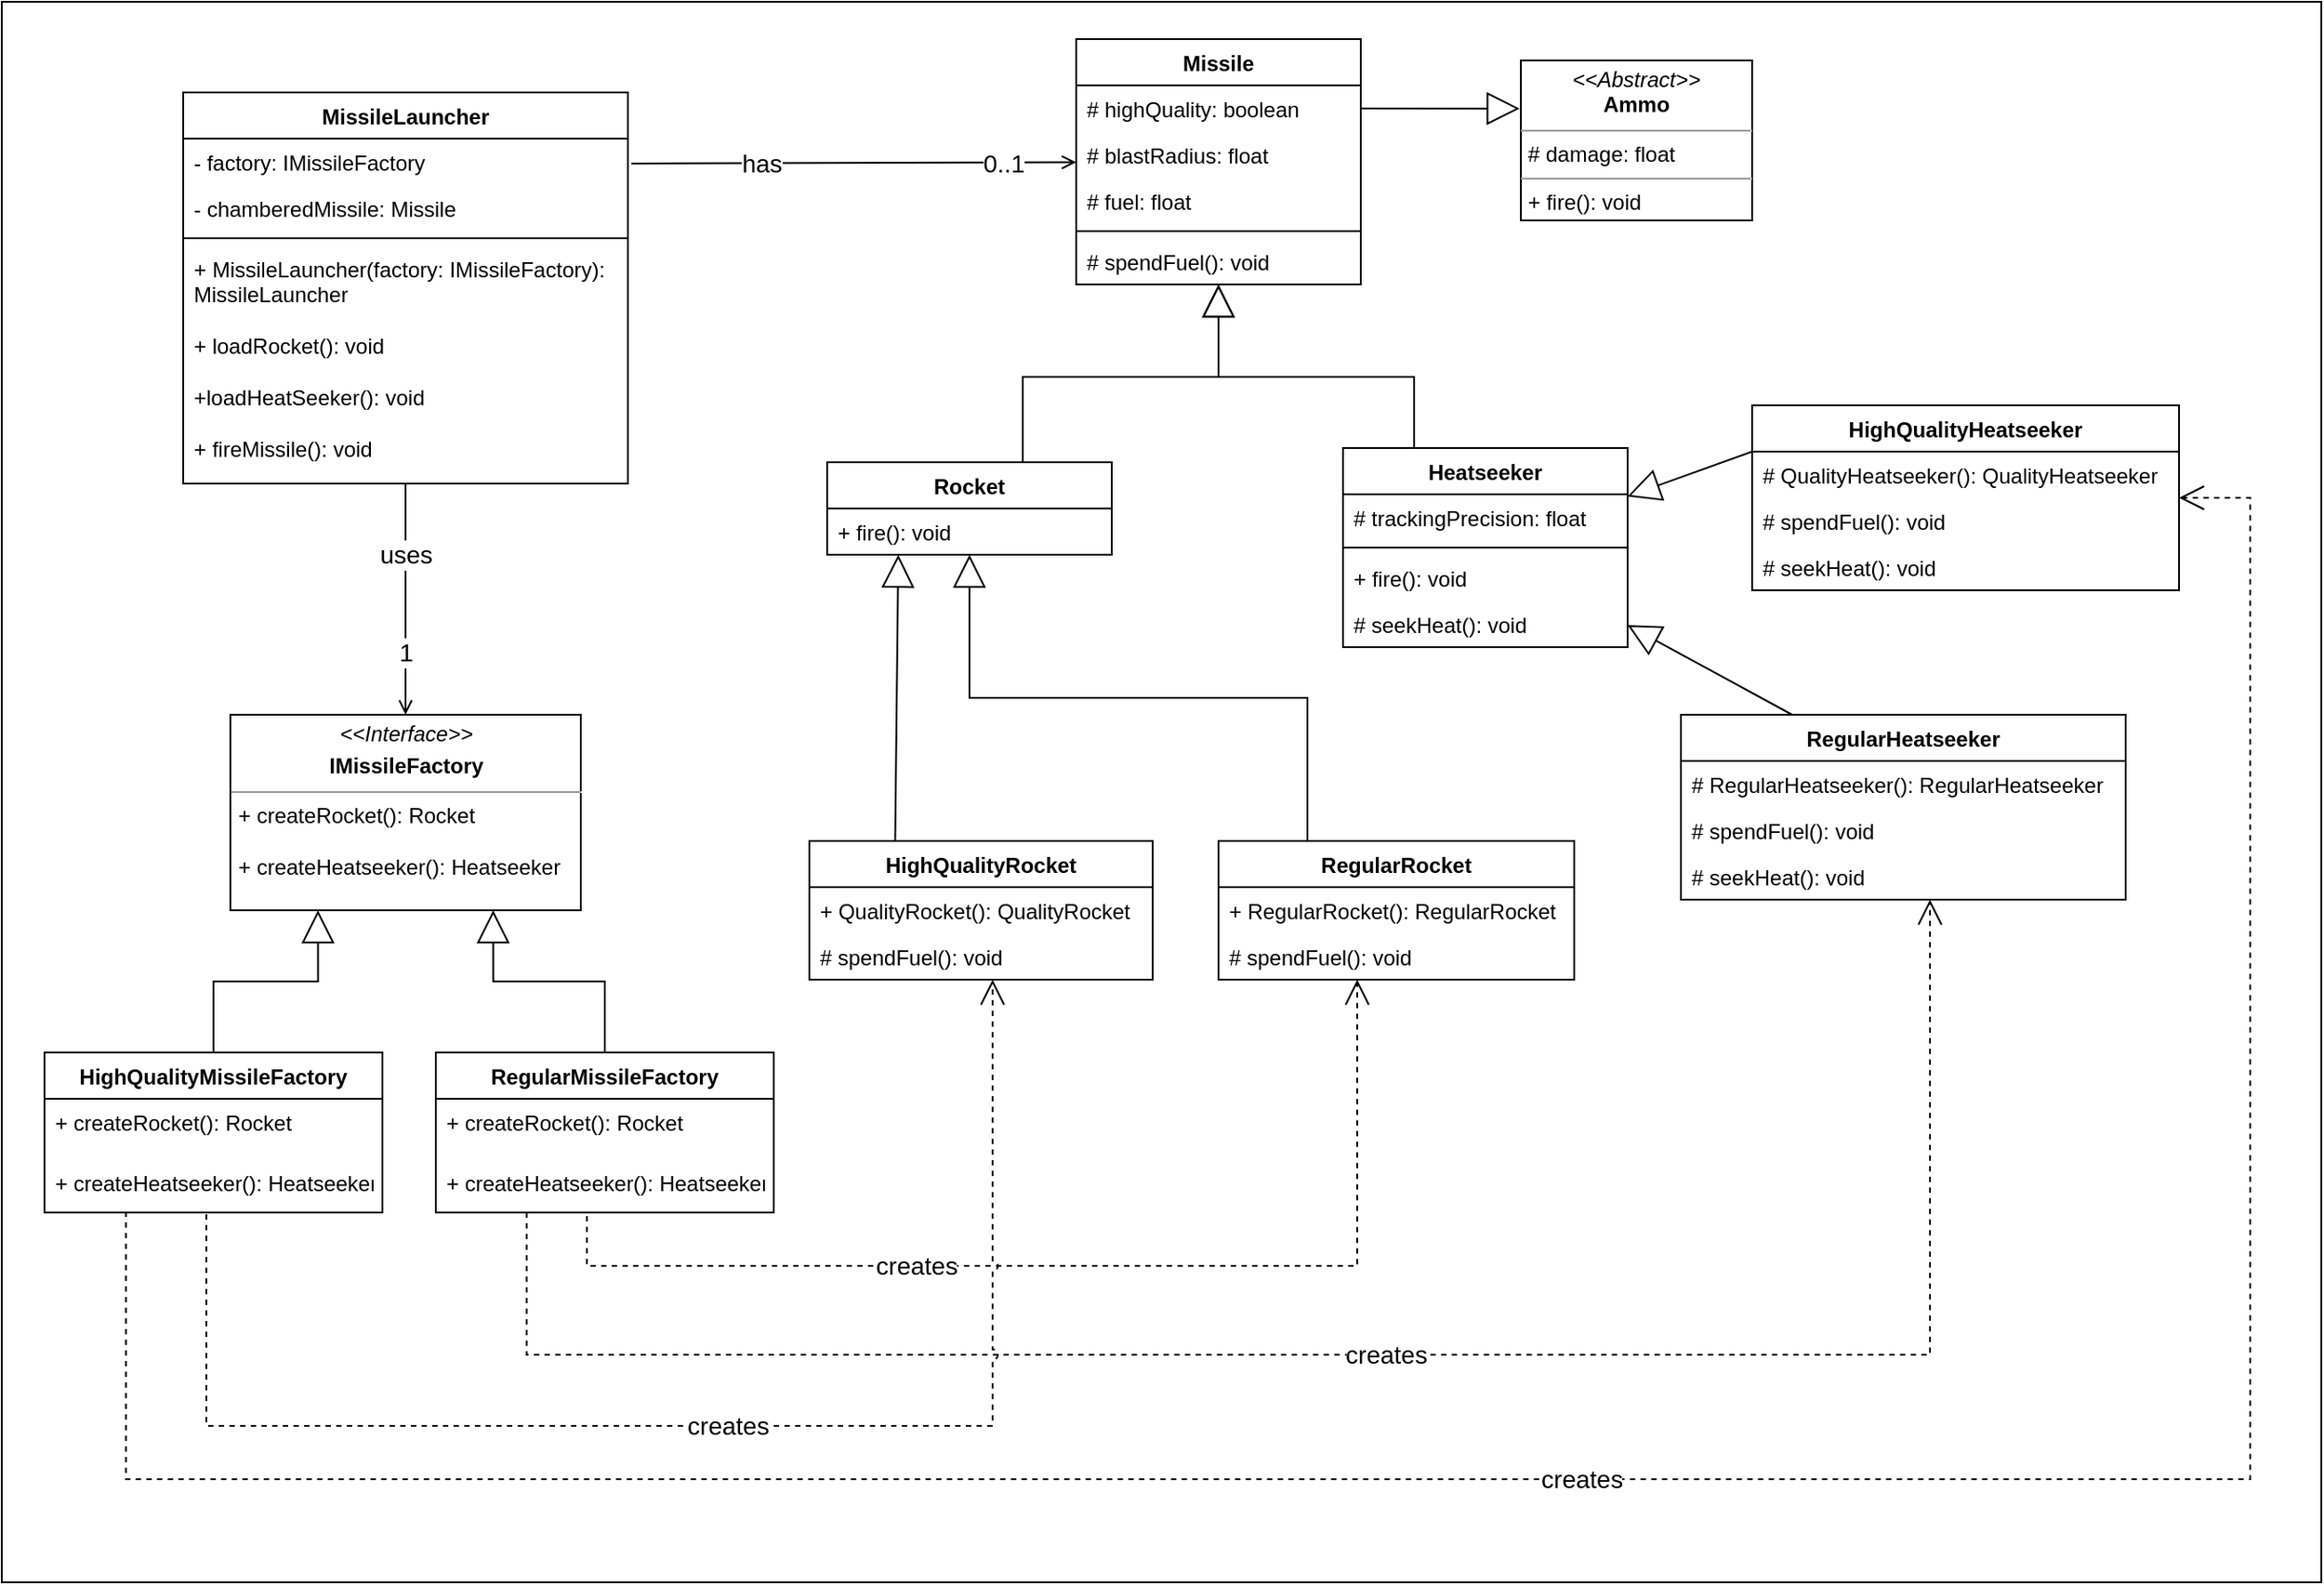 <mxfile version="20.6.2" type="device"><diagram id="tEqCAqGiYgct6IG9XzjB" name="Page-1"><mxGraphModel dx="1213" dy="709" grid="1" gridSize="10" guides="1" tooltips="1" connect="1" arrows="1" fold="1" page="1" pageScale="1" pageWidth="850" pageHeight="1100" math="0" shadow="0"><root><mxCell id="0"/><mxCell id="1" parent="0"/><mxCell id="qeMUWzReOWX6yZacFZf4-1" value="" style="rounded=0;whiteSpace=wrap;html=1;" parent="1" vertex="1"><mxGeometry x="6" y="39" width="1304" height="889" as="geometry"/></mxCell><mxCell id="0I9FVc4rwy6p3UVi5lSF-30" style="edgeStyle=orthogonalEdgeStyle;rounded=0;orthogonalLoop=1;jettySize=auto;html=1;entryX=0.5;entryY=0;entryDx=0;entryDy=0;endArrow=open;endFill=0;fontSize=14;" parent="1" source="0I9FVc4rwy6p3UVi5lSF-1" target="0I9FVc4rwy6p3UVi5lSF-5" edge="1"><mxGeometry relative="1" as="geometry"/></mxCell><mxCell id="0I9FVc4rwy6p3UVi5lSF-32" value="&lt;font style=&quot;font-size: 14px;&quot;&gt;uses&lt;/font&gt;" style="edgeLabel;html=1;align=center;verticalAlign=middle;resizable=0;points=[];" parent="0I9FVc4rwy6p3UVi5lSF-30" vertex="1" connectable="0"><mxGeometry x="-0.262" y="3" relative="1" as="geometry"><mxPoint x="-3" y="-8" as="offset"/></mxGeometry></mxCell><mxCell id="0I9FVc4rwy6p3UVi5lSF-33" value="&lt;font style=&quot;font-size: 14px;&quot;&gt;1&lt;/font&gt;" style="edgeLabel;html=1;align=center;verticalAlign=middle;resizable=0;points=[];" parent="0I9FVc4rwy6p3UVi5lSF-30" vertex="1" connectable="0"><mxGeometry x="0.604" y="2" relative="1" as="geometry"><mxPoint x="-2" y="-10" as="offset"/></mxGeometry></mxCell><mxCell id="0I9FVc4rwy6p3UVi5lSF-1" value="MissileLauncher" style="swimlane;fontStyle=1;align=center;verticalAlign=top;childLayout=stackLayout;horizontal=1;startSize=26;horizontalStack=0;resizeParent=1;resizeParentMax=0;resizeLast=0;collapsible=1;marginBottom=0;" parent="1" vertex="1"><mxGeometry x="108" y="90" width="250" height="220" as="geometry"/></mxCell><mxCell id="0I9FVc4rwy6p3UVi5lSF-6" value="- factory: IMissileFactory" style="text;strokeColor=none;fillColor=none;align=left;verticalAlign=top;spacingLeft=4;spacingRight=4;overflow=hidden;rotatable=0;points=[[0,0.5],[1,0.5]];portConstraint=eastwest;" parent="0I9FVc4rwy6p3UVi5lSF-1" vertex="1"><mxGeometry y="26" width="250" height="26" as="geometry"/></mxCell><mxCell id="0I9FVc4rwy6p3UVi5lSF-2" value="- chamberedMissile: Missile" style="text;strokeColor=none;fillColor=none;align=left;verticalAlign=top;spacingLeft=4;spacingRight=4;overflow=hidden;rotatable=0;points=[[0,0.5],[1,0.5]];portConstraint=eastwest;" parent="0I9FVc4rwy6p3UVi5lSF-1" vertex="1"><mxGeometry y="52" width="250" height="26" as="geometry"/></mxCell><mxCell id="0I9FVc4rwy6p3UVi5lSF-3" value="" style="line;strokeWidth=1;fillColor=none;align=left;verticalAlign=middle;spacingTop=-1;spacingLeft=3;spacingRight=3;rotatable=0;labelPosition=right;points=[];portConstraint=eastwest;strokeColor=inherit;" parent="0I9FVc4rwy6p3UVi5lSF-1" vertex="1"><mxGeometry y="78" width="250" height="8" as="geometry"/></mxCell><mxCell id="0I9FVc4rwy6p3UVi5lSF-4" value="+ MissileLauncher(factory: IMissileFactory): MissileLauncher&#10;&#10;+ loadRocket(): void&#10;&#10;+loadHeatSeeker(): void&#10;&#10;+ fireMissile(): void" style="text;strokeColor=none;fillColor=none;align=left;verticalAlign=top;spacingLeft=4;spacingRight=4;overflow=hidden;rotatable=0;points=[[0,0.5],[1,0.5]];portConstraint=eastwest;whiteSpace=wrap;" parent="0I9FVc4rwy6p3UVi5lSF-1" vertex="1"><mxGeometry y="86" width="250" height="134" as="geometry"/></mxCell><mxCell id="0I9FVc4rwy6p3UVi5lSF-5" value="&lt;p style=&quot;margin:0px;margin-top:4px;text-align:center;&quot;&gt;&lt;i&gt;&amp;lt;&amp;lt;Interface&amp;gt;&amp;gt;&lt;/i&gt;&lt;/p&gt;&lt;p style=&quot;margin:0px;margin-top:4px;text-align:center;&quot;&gt;&lt;b&gt;IMissileFactory&lt;/b&gt;&lt;/p&gt;&lt;hr size=&quot;1&quot;&gt;&lt;p style=&quot;margin:0px;margin-left:4px;&quot;&gt;&lt;span style=&quot;background-color: initial;&quot;&gt;+ createRocket(): Rocket&lt;/span&gt;&lt;br&gt;&lt;/p&gt;&lt;p style=&quot;margin:0px;margin-left:4px;&quot;&gt;&lt;span style=&quot;background-color: initial;&quot;&gt;&lt;br&gt;&lt;/span&gt;&lt;/p&gt;&lt;p style=&quot;margin:0px;margin-left:4px;&quot;&gt;+ createHeatseeker(): Heatseeker&lt;/p&gt;" style="verticalAlign=top;align=left;overflow=fill;fontSize=12;fontFamily=Helvetica;html=1;" parent="1" vertex="1"><mxGeometry x="134.5" y="440" width="197" height="110" as="geometry"/></mxCell><mxCell id="0I9FVc4rwy6p3UVi5lSF-14" style="rounded=0;orthogonalLoop=1;jettySize=auto;html=1;endArrow=open;endFill=0;fontSize=14;" parent="1" target="chG0l1KRnFw4DAxJOGtz-1" edge="1"><mxGeometry relative="1" as="geometry"><mxPoint x="360" y="130" as="sourcePoint"/><mxPoint x="590.0" y="130" as="targetPoint"/></mxGeometry></mxCell><mxCell id="0I9FVc4rwy6p3UVi5lSF-28" value="&lt;font style=&quot;font-size: 14px;&quot;&gt;has&lt;/font&gt;" style="edgeLabel;html=1;align=center;verticalAlign=middle;resizable=0;points=[];" parent="0I9FVc4rwy6p3UVi5lSF-14" vertex="1" connectable="0"><mxGeometry x="-0.316" relative="1" as="geometry"><mxPoint x="-13" as="offset"/></mxGeometry></mxCell><mxCell id="0I9FVc4rwy6p3UVi5lSF-41" value="&lt;font style=&quot;font-size: 14px;&quot;&gt;0..1&lt;/font&gt;" style="edgeLabel;html=1;align=center;verticalAlign=middle;resizable=0;points=[];" parent="0I9FVc4rwy6p3UVi5lSF-14" vertex="1" connectable="0"><mxGeometry x="0.843" relative="1" as="geometry"><mxPoint x="-22" as="offset"/></mxGeometry></mxCell><mxCell id="0I9FVc4rwy6p3UVi5lSF-18" value="HighQualityMissileFactory" style="swimlane;fontStyle=1;align=center;verticalAlign=top;childLayout=stackLayout;horizontal=1;startSize=26;horizontalStack=0;resizeParent=1;resizeParentMax=0;resizeLast=0;collapsible=1;marginBottom=0;" parent="1" vertex="1"><mxGeometry x="30" y="630" width="190" height="90" as="geometry"/></mxCell><mxCell id="0I9FVc4rwy6p3UVi5lSF-21" value="+ createRocket(): Rocket" style="text;strokeColor=none;fillColor=none;align=left;verticalAlign=top;spacingLeft=4;spacingRight=4;overflow=hidden;rotatable=0;points=[[0,0.5],[1,0.5]];portConstraint=eastwest;" parent="0I9FVc4rwy6p3UVi5lSF-18" vertex="1"><mxGeometry y="26" width="190" height="34" as="geometry"/></mxCell><mxCell id="0I9FVc4rwy6p3UVi5lSF-65" value="+ createHeatseeker(): Heatseeker" style="text;strokeColor=none;fillColor=none;align=left;verticalAlign=top;spacingLeft=4;spacingRight=4;overflow=hidden;rotatable=0;points=[[0,0.5],[1,0.5]];portConstraint=eastwest;" parent="0I9FVc4rwy6p3UVi5lSF-18" vertex="1"><mxGeometry y="60" width="190" height="30" as="geometry"/></mxCell><mxCell id="0I9FVc4rwy6p3UVi5lSF-22" value="RegularMissileFactory" style="swimlane;fontStyle=1;align=center;verticalAlign=top;childLayout=stackLayout;horizontal=1;startSize=26;horizontalStack=0;resizeParent=1;resizeParentMax=0;resizeLast=0;collapsible=1;marginBottom=0;" parent="1" vertex="1"><mxGeometry x="250" y="630" width="190" height="90" as="geometry"/></mxCell><mxCell id="0I9FVc4rwy6p3UVi5lSF-25" value="+ createRocket(): Rocket&#10;" style="text;strokeColor=none;fillColor=none;align=left;verticalAlign=top;spacingLeft=4;spacingRight=4;overflow=hidden;rotatable=0;points=[[0,0.5],[1,0.5]];portConstraint=eastwest;" parent="0I9FVc4rwy6p3UVi5lSF-22" vertex="1"><mxGeometry y="26" width="190" height="34" as="geometry"/></mxCell><mxCell id="0I9FVc4rwy6p3UVi5lSF-64" value="+ createHeatseeker(): Heatseeker" style="text;strokeColor=none;fillColor=none;align=left;verticalAlign=top;spacingLeft=4;spacingRight=4;overflow=hidden;rotatable=0;points=[[0,0.5],[1,0.5]];portConstraint=eastwest;" parent="0I9FVc4rwy6p3UVi5lSF-22" vertex="1"><mxGeometry y="60" width="190" height="30" as="geometry"/></mxCell><mxCell id="0I9FVc4rwy6p3UVi5lSF-26" value="" style="endArrow=block;endSize=16;endFill=0;html=1;rounded=0;exitX=0.5;exitY=0;exitDx=0;exitDy=0;entryX=0.25;entryY=1;entryDx=0;entryDy=0;edgeStyle=orthogonalEdgeStyle;" parent="1" source="0I9FVc4rwy6p3UVi5lSF-18" target="0I9FVc4rwy6p3UVi5lSF-5" edge="1"><mxGeometry width="160" relative="1" as="geometry"><mxPoint x="198" y="510" as="sourcePoint"/><mxPoint x="358" y="510" as="targetPoint"/></mxGeometry></mxCell><mxCell id="0I9FVc4rwy6p3UVi5lSF-27" value="" style="endArrow=block;endSize=16;endFill=0;html=1;rounded=0;exitX=0.5;exitY=0;exitDx=0;exitDy=0;entryX=0.75;entryY=1;entryDx=0;entryDy=0;edgeStyle=orthogonalEdgeStyle;" parent="1" source="0I9FVc4rwy6p3UVi5lSF-22" target="0I9FVc4rwy6p3UVi5lSF-5" edge="1"><mxGeometry width="160" relative="1" as="geometry"><mxPoint x="198" y="510" as="sourcePoint"/><mxPoint x="358" y="510" as="targetPoint"/></mxGeometry></mxCell><mxCell id="0I9FVc4rwy6p3UVi5lSF-36" value="&lt;p style=&quot;margin:0px;margin-top:4px;text-align:center;&quot;&gt;&lt;i&gt;&amp;lt;&amp;lt;Abstract&amp;gt;&amp;gt;&lt;/i&gt;&lt;br&gt;&lt;b&gt;Ammo&lt;/b&gt;&lt;/p&gt;&lt;hr size=&quot;1&quot;&gt;&lt;p style=&quot;margin:0px;margin-left:4px;&quot;&gt;# damage: float&lt;/p&gt;&lt;hr size=&quot;1&quot;&gt;&lt;p style=&quot;margin:0px;margin-left:4px;&quot;&gt;+ fire(): void&lt;/p&gt;" style="verticalAlign=top;align=left;overflow=fill;fontSize=12;fontFamily=Helvetica;html=1;" parent="1" vertex="1"><mxGeometry x="860" y="72" width="130" height="90" as="geometry"/></mxCell><mxCell id="0I9FVc4rwy6p3UVi5lSF-42" value="RegularRocket" style="swimlane;fontStyle=1;align=center;verticalAlign=top;childLayout=stackLayout;horizontal=1;startSize=26;horizontalStack=0;resizeParent=1;resizeParentMax=0;resizeLast=0;collapsible=1;marginBottom=0;" parent="1" vertex="1"><mxGeometry x="690" y="511" width="200" height="78" as="geometry"><mxRectangle x="690" y="530" width="130" height="30" as="alternateBounds"/></mxGeometry></mxCell><mxCell id="AyFRpbXl1jAn1h_Q-TJf-2" value="+ RegularRocket(): RegularRocket" style="text;strokeColor=none;fillColor=none;align=left;verticalAlign=top;spacingLeft=4;spacingRight=4;overflow=hidden;rotatable=0;points=[[0,0.5],[1,0.5]];portConstraint=eastwest;" parent="0I9FVc4rwy6p3UVi5lSF-42" vertex="1"><mxGeometry y="26" width="200" height="26" as="geometry"/></mxCell><mxCell id="0I9FVc4rwy6p3UVi5lSF-56" value="# spendFuel(): void" style="text;strokeColor=none;fillColor=none;align=left;verticalAlign=top;spacingLeft=4;spacingRight=4;overflow=hidden;rotatable=0;points=[[0,0.5],[1,0.5]];portConstraint=eastwest;" parent="0I9FVc4rwy6p3UVi5lSF-42" vertex="1"><mxGeometry y="52" width="200" height="26" as="geometry"/></mxCell><mxCell id="0I9FVc4rwy6p3UVi5lSF-50" value="" style="endArrow=block;endSize=16;endFill=0;html=1;rounded=0;edgeStyle=orthogonalEdgeStyle;exitX=0.25;exitY=0;exitDx=0;exitDy=0;" parent="1" source="0I9FVc4rwy6p3UVi5lSF-42" target="i7WqUSsVDxFh21ogMECb-1" edge="1"><mxGeometry width="160" relative="1" as="geometry"><mxPoint x="368" y="510" as="sourcePoint"/><mxPoint x="557" y="344.0" as="targetPoint"/></mxGeometry></mxCell><mxCell id="0I9FVc4rwy6p3UVi5lSF-51" value="" style="endArrow=block;endSize=16;endFill=0;html=1;rounded=0;exitX=0.25;exitY=0;exitDx=0;exitDy=0;entryX=0.25;entryY=1;entryDx=0;entryDy=0;" parent="1" source="0I9FVc4rwy6p3UVi5lSF-57" target="i7WqUSsVDxFh21ogMECb-1" edge="1"><mxGeometry width="160" relative="1" as="geometry"><mxPoint x="768" y="530" as="sourcePoint"/><mxPoint x="520" y="350" as="targetPoint"/></mxGeometry></mxCell><mxCell id="0I9FVc4rwy6p3UVi5lSF-57" value="HighQualityRocket" style="swimlane;fontStyle=1;align=center;verticalAlign=top;childLayout=stackLayout;horizontal=1;startSize=26;horizontalStack=0;resizeParent=1;resizeParentMax=0;resizeLast=0;collapsible=1;marginBottom=0;" parent="1" vertex="1"><mxGeometry x="460" y="511" width="193" height="78" as="geometry"/></mxCell><mxCell id="AyFRpbXl1jAn1h_Q-TJf-1" value="+ QualityRocket(): QualityRocket" style="text;strokeColor=none;fillColor=none;align=left;verticalAlign=top;spacingLeft=4;spacingRight=4;overflow=hidden;rotatable=0;points=[[0,0.5],[1,0.5]];portConstraint=eastwest;" parent="0I9FVc4rwy6p3UVi5lSF-57" vertex="1"><mxGeometry y="26" width="193" height="26" as="geometry"/></mxCell><mxCell id="0I9FVc4rwy6p3UVi5lSF-63" value="# spendFuel(): void" style="text;strokeColor=none;fillColor=none;align=left;verticalAlign=top;spacingLeft=4;spacingRight=4;overflow=hidden;rotatable=0;points=[[0,0.5],[1,0.5]];portConstraint=eastwest;" parent="0I9FVc4rwy6p3UVi5lSF-57" vertex="1"><mxGeometry y="52" width="193" height="26" as="geometry"/></mxCell><mxCell id="Rpr1MkW10G5SoHzozZjt-2" value="" style="endArrow=block;endSize=16;endFill=0;html=1;rounded=0;entryX=-0.005;entryY=0.301;entryDx=0;entryDy=0;entryPerimeter=0;" parent="1" source="chG0l1KRnFw4DAxJOGtz-3" target="0I9FVc4rwy6p3UVi5lSF-36" edge="1"><mxGeometry width="160" relative="1" as="geometry"><mxPoint x="780.0" y="130" as="sourcePoint"/><mxPoint x="930" y="200" as="targetPoint"/></mxGeometry></mxCell><mxCell id="bZ1RwU_UKFIXZY3ZMckq-1" value="HighQualityHeatseeker" style="swimlane;fontStyle=1;align=center;verticalAlign=top;childLayout=stackLayout;horizontal=1;startSize=26;horizontalStack=0;resizeParent=1;resizeParentMax=0;resizeLast=0;collapsible=1;marginBottom=0;" parent="1" vertex="1"><mxGeometry x="990" y="266" width="240" height="104" as="geometry"/></mxCell><mxCell id="bZ1RwU_UKFIXZY3ZMckq-8" value="# QualityHeatseeker(): QualityHeatseeker" style="text;strokeColor=none;fillColor=none;align=left;verticalAlign=top;spacingLeft=4;spacingRight=4;overflow=hidden;rotatable=0;points=[[0,0.5],[1,0.5]];portConstraint=eastwest;" parent="bZ1RwU_UKFIXZY3ZMckq-1" vertex="1"><mxGeometry y="26" width="240" height="26" as="geometry"/></mxCell><mxCell id="AyFRpbXl1jAn1h_Q-TJf-5" value="# spendFuel(): void" style="text;strokeColor=none;fillColor=none;align=left;verticalAlign=top;spacingLeft=4;spacingRight=4;overflow=hidden;rotatable=0;points=[[0,0.5],[1,0.5]];portConstraint=eastwest;" parent="bZ1RwU_UKFIXZY3ZMckq-1" vertex="1"><mxGeometry y="52" width="240" height="26" as="geometry"/></mxCell><mxCell id="bZ1RwU_UKFIXZY3ZMckq-9" value="# seekHeat(): void" style="text;strokeColor=none;fillColor=none;align=left;verticalAlign=top;spacingLeft=4;spacingRight=4;overflow=hidden;rotatable=0;points=[[0,0.5],[1,0.5]];portConstraint=eastwest;" parent="bZ1RwU_UKFIXZY3ZMckq-1" vertex="1"><mxGeometry y="78" width="240" height="26" as="geometry"/></mxCell><mxCell id="bZ1RwU_UKFIXZY3ZMckq-10" value="RegularHeatseeker" style="swimlane;fontStyle=1;align=center;verticalAlign=top;childLayout=stackLayout;horizontal=1;startSize=26;horizontalStack=0;resizeParent=1;resizeParentMax=0;resizeLast=0;collapsible=1;marginBottom=0;" parent="1" vertex="1"><mxGeometry x="950" y="440" width="250" height="104" as="geometry"/></mxCell><mxCell id="AyFRpbXl1jAn1h_Q-TJf-6" value="# RegularHeatseeker(): RegularHeatseeker" style="text;strokeColor=none;fillColor=none;align=left;verticalAlign=top;spacingLeft=4;spacingRight=4;overflow=hidden;rotatable=0;points=[[0,0.5],[1,0.5]];portConstraint=eastwest;" parent="bZ1RwU_UKFIXZY3ZMckq-10" vertex="1"><mxGeometry y="26" width="250" height="26" as="geometry"/></mxCell><mxCell id="bZ1RwU_UKFIXZY3ZMckq-17" value="# spendFuel(): void" style="text;strokeColor=none;fillColor=none;align=left;verticalAlign=top;spacingLeft=4;spacingRight=4;overflow=hidden;rotatable=0;points=[[0,0.5],[1,0.5]];portConstraint=eastwest;" parent="bZ1RwU_UKFIXZY3ZMckq-10" vertex="1"><mxGeometry y="52" width="250" height="26" as="geometry"/></mxCell><mxCell id="bZ1RwU_UKFIXZY3ZMckq-18" value="# seekHeat(): void" style="text;strokeColor=none;fillColor=none;align=left;verticalAlign=top;spacingLeft=4;spacingRight=4;overflow=hidden;rotatable=0;points=[[0,0.5],[1,0.5]];portConstraint=eastwest;" parent="bZ1RwU_UKFIXZY3ZMckq-10" vertex="1"><mxGeometry y="78" width="250" height="26" as="geometry"/></mxCell><mxCell id="bZ1RwU_UKFIXZY3ZMckq-19" value="" style="endArrow=block;endSize=16;endFill=0;html=1;rounded=0;jumpStyle=arc;exitX=0;exitY=0.25;exitDx=0;exitDy=0;" parent="1" source="bZ1RwU_UKFIXZY3ZMckq-1" target="chG0l1KRnFw4DAxJOGtz-17" edge="1"><mxGeometry width="160" relative="1" as="geometry"><mxPoint x="1010" y="229.0" as="sourcePoint"/><mxPoint x="922" y="322.5" as="targetPoint"/></mxGeometry></mxCell><mxCell id="bZ1RwU_UKFIXZY3ZMckq-20" value="" style="endArrow=block;endSize=16;endFill=0;html=1;rounded=0;jumpStyle=arc;exitX=0.25;exitY=0;exitDx=0;exitDy=0;" parent="1" source="bZ1RwU_UKFIXZY3ZMckq-10" target="chG0l1KRnFw4DAxJOGtz-17" edge="1"><mxGeometry width="160" relative="1" as="geometry"><mxPoint x="690" y="440" as="sourcePoint"/><mxPoint x="922" y="407.5" as="targetPoint"/></mxGeometry></mxCell><mxCell id="bZ1RwU_UKFIXZY3ZMckq-23" value="creates" style="endArrow=open;endSize=12;dashed=1;html=1;rounded=0;jumpStyle=none;exitX=0.447;exitY=1.067;exitDx=0;exitDy=0;exitPerimeter=0;edgeStyle=orthogonalEdgeStyle;fontSize=14;" parent="1" source="0I9FVc4rwy6p3UVi5lSF-64" target="0I9FVc4rwy6p3UVi5lSF-42" edge="1"><mxGeometry x="-0.315" width="160" relative="1" as="geometry"><mxPoint x="580" y="530" as="sourcePoint"/><mxPoint x="740" y="530" as="targetPoint"/><Array as="points"><mxPoint x="335" y="750"/><mxPoint x="768" y="750"/></Array><mxPoint as="offset"/></mxGeometry></mxCell><mxCell id="bZ1RwU_UKFIXZY3ZMckq-25" value="creates" style="endArrow=open;endSize=12;dashed=1;html=1;rounded=0;jumpStyle=arc;exitX=0.269;exitY=1.002;exitDx=0;exitDy=0;exitPerimeter=0;edgeStyle=orthogonalEdgeStyle;fontSize=14;" parent="1" source="0I9FVc4rwy6p3UVi5lSF-64" target="bZ1RwU_UKFIXZY3ZMckq-10" edge="1"><mxGeometry width="160" relative="1" as="geometry"><mxPoint x="480" y="480" as="sourcePoint"/><mxPoint x="640" y="480" as="targetPoint"/><Array as="points"><mxPoint x="301" y="800"/><mxPoint x="1090" y="800"/></Array></mxGeometry></mxCell><mxCell id="bZ1RwU_UKFIXZY3ZMckq-22" value="creates" style="endArrow=open;endSize=12;dashed=1;html=1;rounded=0;jumpStyle=arc;exitX=0.479;exitY=1.033;exitDx=0;exitDy=0;exitPerimeter=0;edgeStyle=orthogonalEdgeStyle;fontSize=14;" parent="1" source="0I9FVc4rwy6p3UVi5lSF-65" target="0I9FVc4rwy6p3UVi5lSF-57" edge="1"><mxGeometry x="0.015" width="160" relative="1" as="geometry"><mxPoint x="580" y="530" as="sourcePoint"/><mxPoint x="740" y="530" as="targetPoint"/><Array as="points"><mxPoint x="121" y="840"/><mxPoint x="563" y="840"/></Array><mxPoint as="offset"/></mxGeometry></mxCell><mxCell id="bZ1RwU_UKFIXZY3ZMckq-24" value="creates" style="endArrow=open;endSize=12;dashed=1;html=1;rounded=0;jumpStyle=arc;exitX=0.241;exitY=0.983;exitDx=0;exitDy=0;exitPerimeter=0;edgeStyle=orthogonalEdgeStyle;fontSize=14;" parent="1" source="0I9FVc4rwy6p3UVi5lSF-65" target="bZ1RwU_UKFIXZY3ZMckq-1" edge="1"><mxGeometry width="160" relative="1" as="geometry"><mxPoint x="530" y="630" as="sourcePoint"/><mxPoint x="690" y="630" as="targetPoint"/><Array as="points"><mxPoint x="76" y="870"/><mxPoint x="1270" y="870"/><mxPoint x="1270" y="318"/></Array><mxPoint as="offset"/></mxGeometry></mxCell><mxCell id="chG0l1KRnFw4DAxJOGtz-1" value="Missile" style="swimlane;fontStyle=1;align=center;verticalAlign=top;childLayout=stackLayout;horizontal=1;startSize=26;horizontalStack=0;resizeParent=1;resizeParentMax=0;resizeLast=0;collapsible=1;marginBottom=0;" parent="1" vertex="1"><mxGeometry x="610" y="60" width="160" height="138" as="geometry"/></mxCell><mxCell id="chG0l1KRnFw4DAxJOGtz-3" value="# highQuality: boolean" style="text;strokeColor=none;fillColor=none;align=left;verticalAlign=top;spacingLeft=4;spacingRight=4;overflow=hidden;rotatable=0;points=[[0,0.5],[1,0.5]];portConstraint=eastwest;" parent="chG0l1KRnFw4DAxJOGtz-1" vertex="1"><mxGeometry y="26" width="160" height="26" as="geometry"/></mxCell><mxCell id="aOqH-RwBXrZmE-hIy0vu-1" value="# blastRadius: float" style="text;strokeColor=none;fillColor=none;align=left;verticalAlign=top;spacingLeft=4;spacingRight=4;overflow=hidden;rotatable=0;points=[[0,0.5],[1,0.5]];portConstraint=eastwest;" vertex="1" parent="chG0l1KRnFw4DAxJOGtz-1"><mxGeometry y="52" width="160" height="26" as="geometry"/></mxCell><mxCell id="chG0l1KRnFw4DAxJOGtz-4" value="# fuel: float" style="text;strokeColor=none;fillColor=none;align=left;verticalAlign=top;spacingLeft=4;spacingRight=4;overflow=hidden;rotatable=0;points=[[0,0.5],[1,0.5]];portConstraint=eastwest;" parent="chG0l1KRnFw4DAxJOGtz-1" vertex="1"><mxGeometry y="78" width="160" height="26" as="geometry"/></mxCell><mxCell id="chG0l1KRnFw4DAxJOGtz-5" value="" style="line;strokeWidth=1;fillColor=none;align=left;verticalAlign=middle;spacingTop=-1;spacingLeft=3;spacingRight=3;rotatable=0;labelPosition=right;points=[];portConstraint=eastwest;strokeColor=inherit;" parent="chG0l1KRnFw4DAxJOGtz-1" vertex="1"><mxGeometry y="104" width="160" height="8" as="geometry"/></mxCell><mxCell id="chG0l1KRnFw4DAxJOGtz-7" value="# spendFuel(): void" style="text;strokeColor=none;fillColor=none;align=left;verticalAlign=top;spacingLeft=4;spacingRight=4;overflow=hidden;rotatable=0;points=[[0,0.5],[1,0.5]];portConstraint=eastwest;" parent="chG0l1KRnFw4DAxJOGtz-1" vertex="1"><mxGeometry y="112" width="160" height="26" as="geometry"/></mxCell><mxCell id="chG0l1KRnFw4DAxJOGtz-17" value="Heatseeker" style="swimlane;fontStyle=1;align=center;verticalAlign=top;childLayout=stackLayout;horizontal=1;startSize=26;horizontalStack=0;resizeParent=1;resizeParentMax=0;resizeLast=0;collapsible=1;marginBottom=0;" parent="1" vertex="1"><mxGeometry x="760" y="290" width="160" height="112" as="geometry"/></mxCell><mxCell id="chG0l1KRnFw4DAxJOGtz-21" value="# trackingPrecision: float" style="text;strokeColor=none;fillColor=none;align=left;verticalAlign=top;spacingLeft=4;spacingRight=4;overflow=hidden;rotatable=0;points=[[0,0.5],[1,0.5]];portConstraint=eastwest;" parent="chG0l1KRnFw4DAxJOGtz-17" vertex="1"><mxGeometry y="26" width="160" height="26" as="geometry"/></mxCell><mxCell id="chG0l1KRnFw4DAxJOGtz-22" value="" style="line;strokeWidth=1;fillColor=none;align=left;verticalAlign=middle;spacingTop=-1;spacingLeft=3;spacingRight=3;rotatable=0;labelPosition=right;points=[];portConstraint=eastwest;strokeColor=inherit;" parent="chG0l1KRnFw4DAxJOGtz-17" vertex="1"><mxGeometry y="52" width="160" height="8" as="geometry"/></mxCell><mxCell id="AyFRpbXl1jAn1h_Q-TJf-3" value="+ fire(): void" style="text;strokeColor=none;fillColor=none;align=left;verticalAlign=top;spacingLeft=4;spacingRight=4;overflow=hidden;rotatable=0;points=[[0,0.5],[1,0.5]];portConstraint=eastwest;" parent="chG0l1KRnFw4DAxJOGtz-17" vertex="1"><mxGeometry y="60" width="160" height="26" as="geometry"/></mxCell><mxCell id="chG0l1KRnFw4DAxJOGtz-25" value="# seekHeat(): void" style="text;strokeColor=none;fillColor=none;align=left;verticalAlign=top;spacingLeft=4;spacingRight=4;overflow=hidden;rotatable=0;points=[[0,0.5],[1,0.5]];portConstraint=eastwest;" parent="chG0l1KRnFw4DAxJOGtz-17" vertex="1"><mxGeometry y="86" width="160" height="26" as="geometry"/></mxCell><mxCell id="chG0l1KRnFw4DAxJOGtz-36" value="" style="endArrow=block;endSize=16;endFill=0;html=1;rounded=0;exitX=0.25;exitY=0;exitDx=0;exitDy=0;edgeStyle=orthogonalEdgeStyle;" parent="1" source="chG0l1KRnFw4DAxJOGtz-17" target="chG0l1KRnFw4DAxJOGtz-1" edge="1"><mxGeometry width="160" relative="1" as="geometry"><mxPoint x="500" y="320" as="sourcePoint"/><mxPoint x="660" y="320" as="targetPoint"/><Array as="points"><mxPoint x="800" y="250"/><mxPoint x="690" y="250"/></Array></mxGeometry></mxCell><mxCell id="chG0l1KRnFw4DAxJOGtz-37" value="" style="endArrow=block;endSize=16;endFill=0;html=1;rounded=0;exitX=0.75;exitY=0;exitDx=0;exitDy=0;edgeStyle=orthogonalEdgeStyle;" parent="1" source="i7WqUSsVDxFh21ogMECb-1" target="chG0l1KRnFw4DAxJOGtz-1" edge="1"><mxGeometry width="160" relative="1" as="geometry"><mxPoint x="597" y="310" as="sourcePoint"/><mxPoint x="660" y="320" as="targetPoint"/><Array as="points"><mxPoint x="580" y="250"/><mxPoint x="690" y="250"/></Array></mxGeometry></mxCell><mxCell id="i7WqUSsVDxFh21ogMECb-1" value="Rocket" style="swimlane;fontStyle=1;align=center;verticalAlign=top;childLayout=stackLayout;horizontal=1;startSize=26;horizontalStack=0;resizeParent=1;resizeParentMax=0;resizeLast=0;collapsible=1;marginBottom=0;" parent="1" vertex="1"><mxGeometry x="470" y="298" width="160" height="52" as="geometry"/></mxCell><mxCell id="i7WqUSsVDxFh21ogMECb-5" value="+ fire(): void" style="text;strokeColor=none;fillColor=none;align=left;verticalAlign=top;spacingLeft=4;spacingRight=4;overflow=hidden;rotatable=0;points=[[0,0.5],[1,0.5]];portConstraint=eastwest;" parent="i7WqUSsVDxFh21ogMECb-1" vertex="1"><mxGeometry y="26" width="160" height="26" as="geometry"/></mxCell></root></mxGraphModel></diagram></mxfile>
